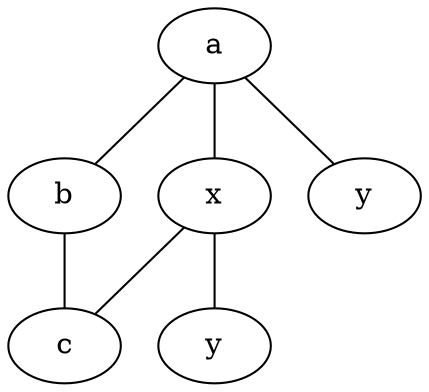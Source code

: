 graph test2 {
       a -- b -- c;
       a -- {x 󠁙y};
       x -- c [w=4294967295.0];
       x -- y [w=-4294967163.0,len=0];
}

